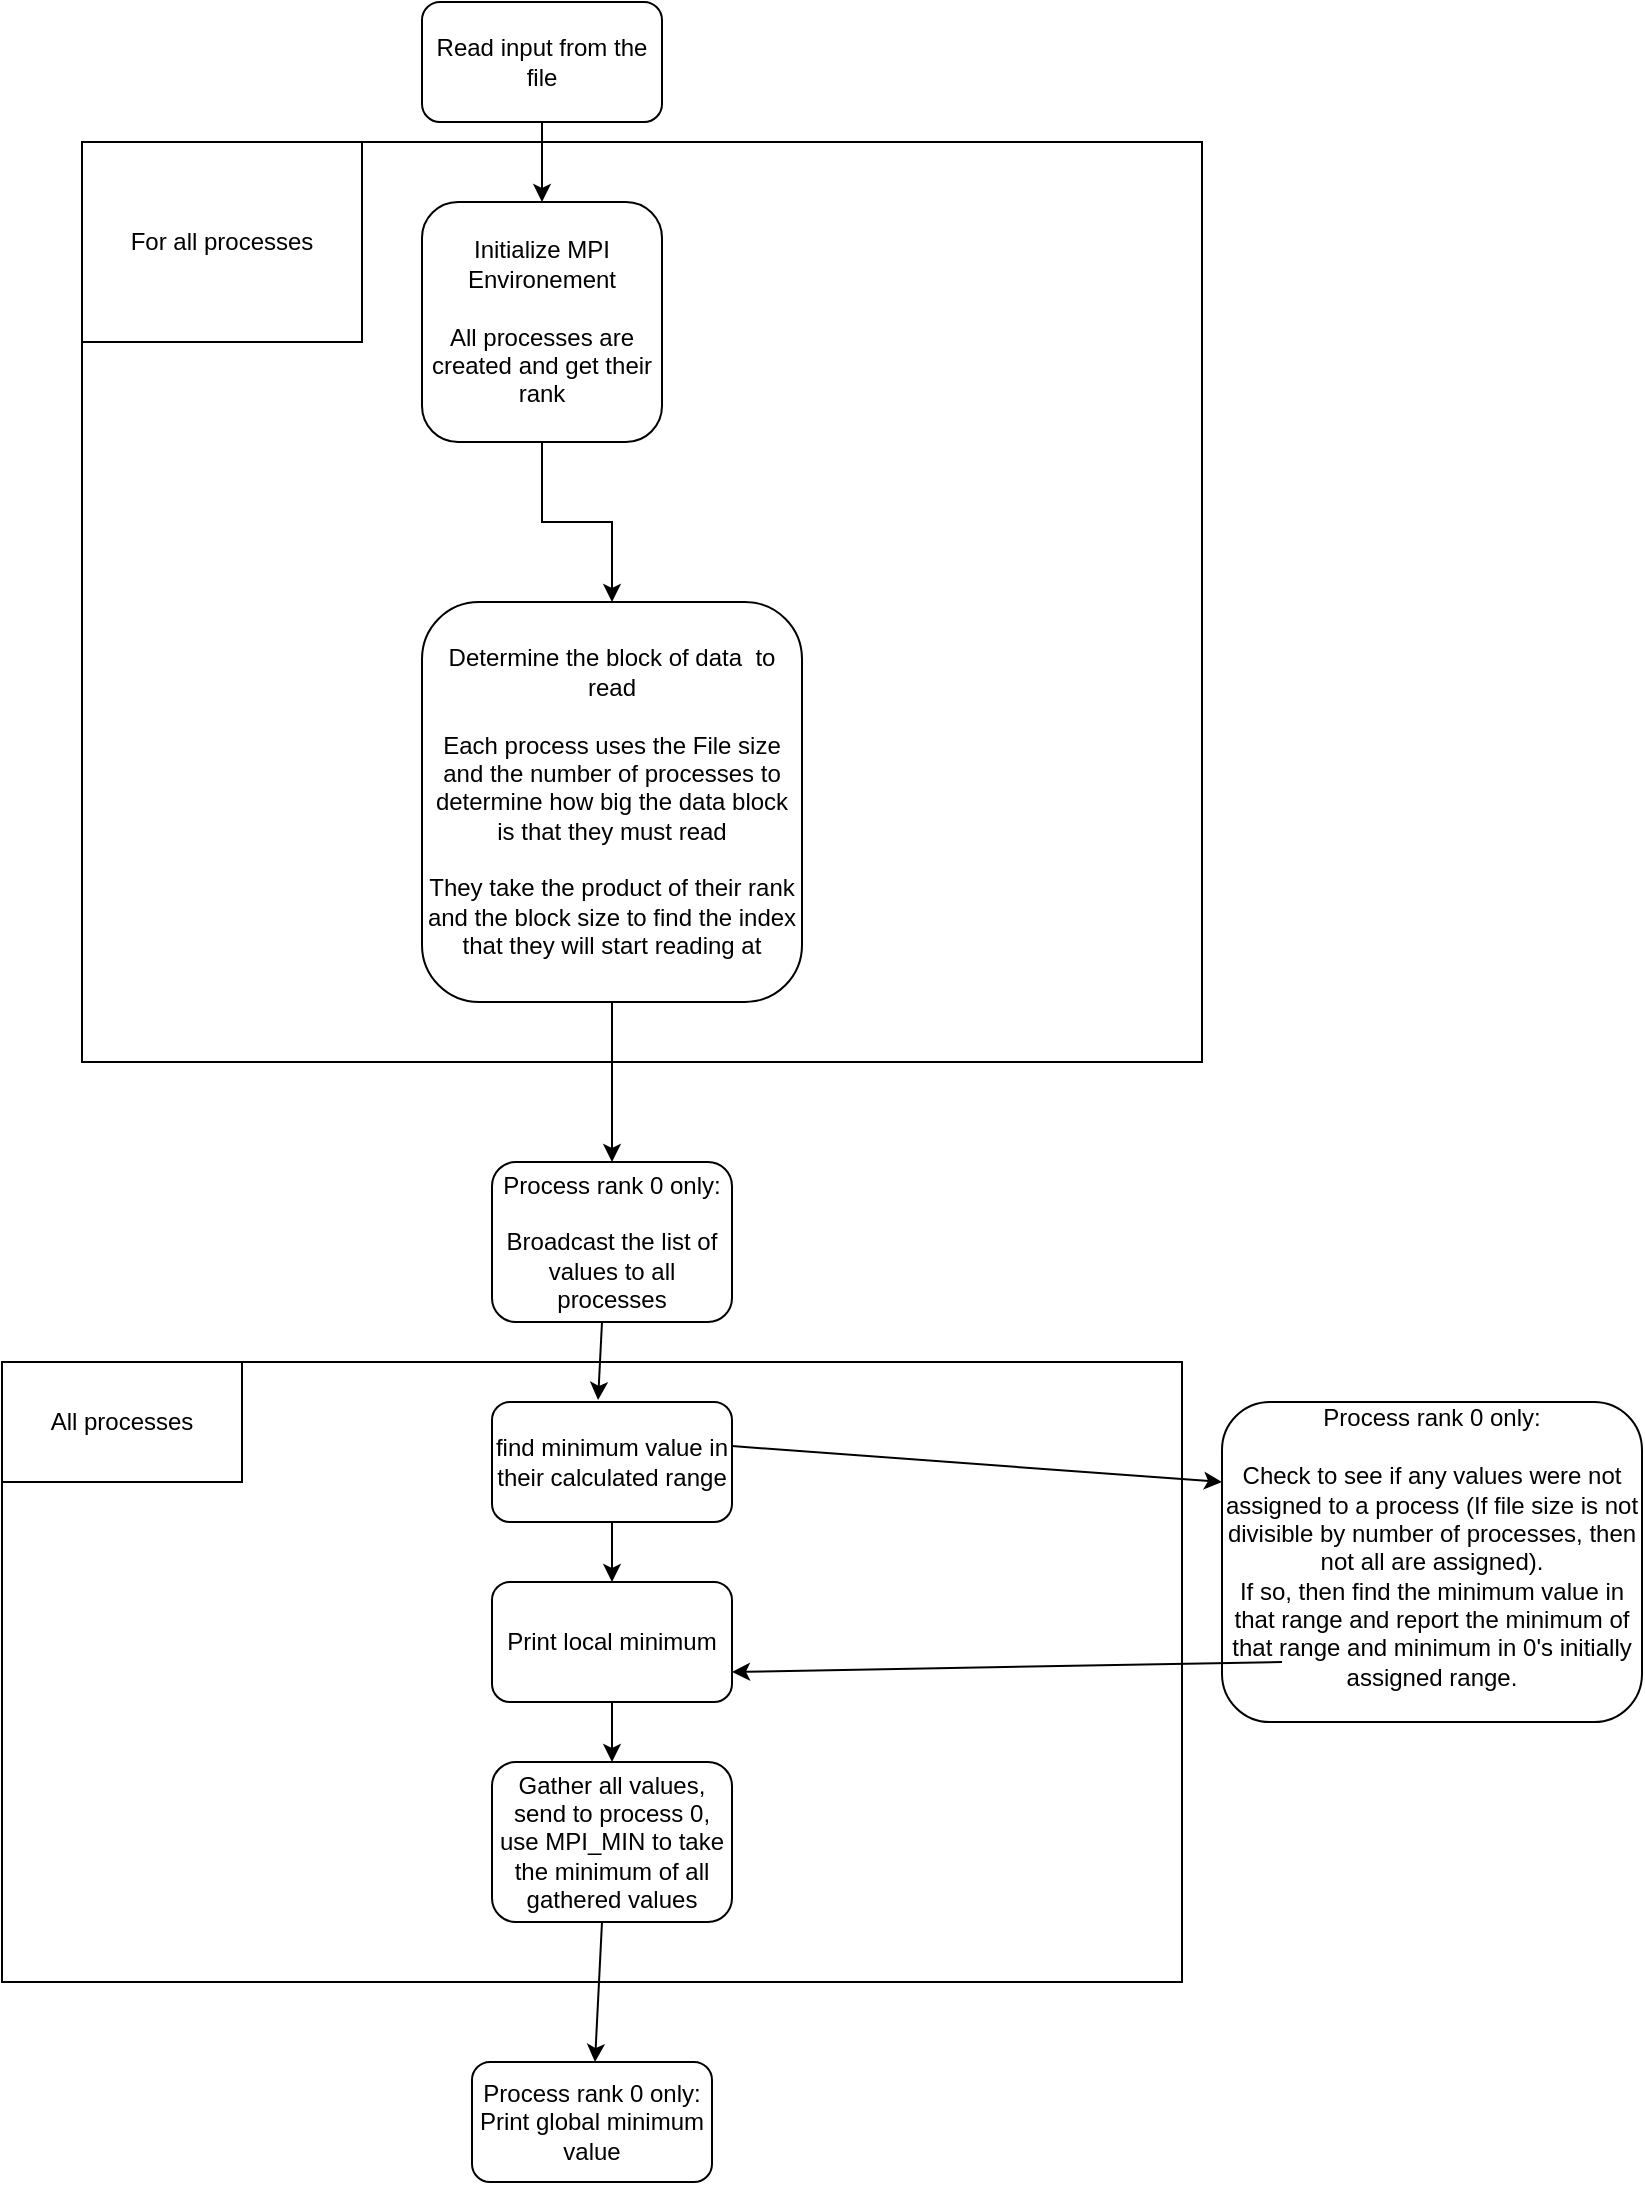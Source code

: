 <mxfile version="12.7.9" type="github">
  <diagram id="C5RBs43oDa-KdzZeNtuy" name="Page-1">
    <mxGraphModel dx="1182" dy="761" grid="1" gridSize="10" guides="1" tooltips="1" connect="1" arrows="1" fold="1" page="1" pageScale="1" pageWidth="850" pageHeight="1100" math="0" shadow="0">
      <root>
        <mxCell id="WIyWlLk6GJQsqaUBKTNV-0" />
        <mxCell id="WIyWlLk6GJQsqaUBKTNV-1" parent="WIyWlLk6GJQsqaUBKTNV-0" />
        <mxCell id="-yZFPAFeUE5YvdTN-0MW-6" value="" style="rounded=0;whiteSpace=wrap;html=1;" parent="WIyWlLk6GJQsqaUBKTNV-1" vertex="1">
          <mxGeometry x="60" y="100" width="560" height="460" as="geometry" />
        </mxCell>
        <mxCell id="-yZFPAFeUE5YvdTN-0MW-3" value="" style="edgeStyle=orthogonalEdgeStyle;rounded=0;orthogonalLoop=1;jettySize=auto;html=1;" parent="WIyWlLk6GJQsqaUBKTNV-1" source="-yZFPAFeUE5YvdTN-0MW-1" target="-yZFPAFeUE5YvdTN-0MW-2" edge="1">
          <mxGeometry relative="1" as="geometry" />
        </mxCell>
        <mxCell id="-yZFPAFeUE5YvdTN-0MW-1" value="Read input from the file" style="rounded=1;whiteSpace=wrap;html=1;" parent="WIyWlLk6GJQsqaUBKTNV-1" vertex="1">
          <mxGeometry x="230" y="30" width="120" height="60" as="geometry" />
        </mxCell>
        <mxCell id="-yZFPAFeUE5YvdTN-0MW-5" value="" style="edgeStyle=orthogonalEdgeStyle;rounded=0;orthogonalLoop=1;jettySize=auto;html=1;" parent="WIyWlLk6GJQsqaUBKTNV-1" source="-yZFPAFeUE5YvdTN-0MW-2" target="-yZFPAFeUE5YvdTN-0MW-4" edge="1">
          <mxGeometry relative="1" as="geometry" />
        </mxCell>
        <mxCell id="-yZFPAFeUE5YvdTN-0MW-2" value="&lt;div&gt;Initialize MPI Environement&lt;/div&gt;&lt;div&gt;&lt;br&gt;&lt;/div&gt;&lt;div&gt;All processes are created and get their rank&lt;br&gt;&lt;/div&gt;" style="rounded=1;whiteSpace=wrap;html=1;" parent="WIyWlLk6GJQsqaUBKTNV-1" vertex="1">
          <mxGeometry x="230" y="130" width="120" height="120" as="geometry" />
        </mxCell>
        <mxCell id="-yZFPAFeUE5YvdTN-0MW-4" value="&lt;div&gt;Determine the block of data&amp;nbsp; to read&lt;/div&gt;&lt;div&gt;&lt;br&gt;&lt;/div&gt;&lt;div&gt;Each process uses the File size and the number of processes to determine how big the data block is that they must read&lt;br&gt;&lt;/div&gt;&lt;div&gt;&lt;br&gt;&lt;/div&gt;&lt;div&gt;They take the product of their rank and the block size to find the index that they will start reading at&lt;br&gt;&lt;/div&gt;" style="rounded=1;whiteSpace=wrap;html=1;" parent="WIyWlLk6GJQsqaUBKTNV-1" vertex="1">
          <mxGeometry x="230" y="330" width="190" height="200" as="geometry" />
        </mxCell>
        <mxCell id="-yZFPAFeUE5YvdTN-0MW-7" value="For all processes" style="rounded=0;whiteSpace=wrap;html=1;" parent="WIyWlLk6GJQsqaUBKTNV-1" vertex="1">
          <mxGeometry x="60" y="100" width="140" height="100" as="geometry" />
        </mxCell>
        <mxCell id="-yZFPAFeUE5YvdTN-0MW-8" value="&lt;div&gt;Process rank 0 only:&lt;/div&gt;&lt;div&gt;&lt;br&gt;&lt;/div&gt;&lt;div&gt;Broadcast the list of values to all processes&lt;br&gt;&lt;/div&gt;" style="rounded=1;whiteSpace=wrap;html=1;" parent="WIyWlLk6GJQsqaUBKTNV-1" vertex="1">
          <mxGeometry x="265" y="610" width="120" height="80" as="geometry" />
        </mxCell>
        <mxCell id="-yZFPAFeUE5YvdTN-0MW-9" value="" style="endArrow=classic;html=1;entryX=0.5;entryY=0;entryDx=0;entryDy=0;exitX=0.5;exitY=1;exitDx=0;exitDy=0;" parent="WIyWlLk6GJQsqaUBKTNV-1" source="-yZFPAFeUE5YvdTN-0MW-4" target="-yZFPAFeUE5YvdTN-0MW-8" edge="1">
          <mxGeometry width="50" height="50" relative="1" as="geometry">
            <mxPoint x="320" y="530" as="sourcePoint" />
            <mxPoint x="323" y="600" as="targetPoint" />
          </mxGeometry>
        </mxCell>
        <mxCell id="-yZFPAFeUE5YvdTN-0MW-11" value="" style="rounded=0;whiteSpace=wrap;html=1;" parent="WIyWlLk6GJQsqaUBKTNV-1" vertex="1">
          <mxGeometry x="20" y="710" width="590" height="310" as="geometry" />
        </mxCell>
        <mxCell id="-yZFPAFeUE5YvdTN-0MW-12" value="All processes" style="rounded=0;whiteSpace=wrap;html=1;" parent="WIyWlLk6GJQsqaUBKTNV-1" vertex="1">
          <mxGeometry x="20" y="710" width="120" height="60" as="geometry" />
        </mxCell>
        <mxCell id="-yZFPAFeUE5YvdTN-0MW-14" value="find minimum value in their calculated range" style="rounded=1;whiteSpace=wrap;html=1;" parent="WIyWlLk6GJQsqaUBKTNV-1" vertex="1">
          <mxGeometry x="265" y="730" width="120" height="60" as="geometry" />
        </mxCell>
        <mxCell id="-yZFPAFeUE5YvdTN-0MW-17" value="" style="endArrow=classic;html=1;entryX=0.442;entryY=-0.017;entryDx=0;entryDy=0;entryPerimeter=0;" parent="WIyWlLk6GJQsqaUBKTNV-1" target="-yZFPAFeUE5YvdTN-0MW-14" edge="1">
          <mxGeometry width="50" height="50" relative="1" as="geometry">
            <mxPoint x="320" y="690" as="sourcePoint" />
            <mxPoint x="370" y="640" as="targetPoint" />
          </mxGeometry>
        </mxCell>
        <mxCell id="-yZFPAFeUE5YvdTN-0MW-19" value="Gather all values, send to process 0, use MPI_MIN to take the minimum of all gathered values" style="rounded=1;whiteSpace=wrap;html=1;" parent="WIyWlLk6GJQsqaUBKTNV-1" vertex="1">
          <mxGeometry x="265" y="910" width="120" height="80" as="geometry" />
        </mxCell>
        <mxCell id="-yZFPAFeUE5YvdTN-0MW-21" value="Print local minimum" style="rounded=1;whiteSpace=wrap;html=1;" parent="WIyWlLk6GJQsqaUBKTNV-1" vertex="1">
          <mxGeometry x="265" y="820" width="120" height="60" as="geometry" />
        </mxCell>
        <mxCell id="-yZFPAFeUE5YvdTN-0MW-22" value="" style="endArrow=classic;html=1;entryX=0.5;entryY=0;entryDx=0;entryDy=0;exitX=0.5;exitY=1;exitDx=0;exitDy=0;" parent="WIyWlLk6GJQsqaUBKTNV-1" source="-yZFPAFeUE5YvdTN-0MW-14" target="-yZFPAFeUE5YvdTN-0MW-21" edge="1">
          <mxGeometry width="50" height="50" relative="1" as="geometry">
            <mxPoint x="320" y="790" as="sourcePoint" />
            <mxPoint x="370" y="740" as="targetPoint" />
          </mxGeometry>
        </mxCell>
        <mxCell id="-yZFPAFeUE5YvdTN-0MW-23" value="" style="endArrow=classic;html=1;entryX=0.5;entryY=0;entryDx=0;entryDy=0;exitX=0.5;exitY=1;exitDx=0;exitDy=0;" parent="WIyWlLk6GJQsqaUBKTNV-1" source="-yZFPAFeUE5YvdTN-0MW-21" target="-yZFPAFeUE5YvdTN-0MW-19" edge="1">
          <mxGeometry width="50" height="50" relative="1" as="geometry">
            <mxPoint x="490" y="790" as="sourcePoint" />
            <mxPoint x="540" y="740" as="targetPoint" />
          </mxGeometry>
        </mxCell>
        <mxCell id="-yZFPAFeUE5YvdTN-0MW-24" value="&lt;div&gt;Process rank 0 only:&lt;/div&gt;&lt;div&gt;&lt;br&gt;&lt;/div&gt;&lt;div&gt;Check to see if any values were not assigned to a process (If file size is not divisible by number of processes, then not all are assigned).&lt;/div&gt;&lt;div&gt;If so, then find the minimum value in that range and report the minimum of that range and minimum in 0&#39;s initially assigned range.&lt;br&gt;&lt;/div&gt;&lt;div&gt;&lt;br&gt;&lt;/div&gt;" style="rounded=1;whiteSpace=wrap;html=1;" parent="WIyWlLk6GJQsqaUBKTNV-1" vertex="1">
          <mxGeometry x="630" y="730" width="210" height="160" as="geometry" />
        </mxCell>
        <mxCell id="-yZFPAFeUE5YvdTN-0MW-25" value="" style="endArrow=classic;html=1;exitX=1;exitY=0.367;exitDx=0;exitDy=0;exitPerimeter=0;entryX=0;entryY=0.25;entryDx=0;entryDy=0;" parent="WIyWlLk6GJQsqaUBKTNV-1" source="-yZFPAFeUE5YvdTN-0MW-14" target="-yZFPAFeUE5YvdTN-0MW-24" edge="1">
          <mxGeometry width="50" height="50" relative="1" as="geometry">
            <mxPoint x="390" y="750" as="sourcePoint" />
            <mxPoint x="440" y="700" as="targetPoint" />
          </mxGeometry>
        </mxCell>
        <mxCell id="-yZFPAFeUE5YvdTN-0MW-26" value="" style="endArrow=classic;html=1;entryX=1;entryY=0.75;entryDx=0;entryDy=0;" parent="WIyWlLk6GJQsqaUBKTNV-1" target="-yZFPAFeUE5YvdTN-0MW-21" edge="1">
          <mxGeometry width="50" height="50" relative="1" as="geometry">
            <mxPoint x="660" y="860" as="sourcePoint" />
            <mxPoint x="710" y="810" as="targetPoint" />
          </mxGeometry>
        </mxCell>
        <mxCell id="-yZFPAFeUE5YvdTN-0MW-27" value="" style="endArrow=classic;html=1;" parent="WIyWlLk6GJQsqaUBKTNV-1" target="-yZFPAFeUE5YvdTN-0MW-28" edge="1">
          <mxGeometry width="50" height="50" relative="1" as="geometry">
            <mxPoint x="320" y="990" as="sourcePoint" />
            <mxPoint x="320" y="1070" as="targetPoint" />
          </mxGeometry>
        </mxCell>
        <mxCell id="-yZFPAFeUE5YvdTN-0MW-28" value="&lt;div&gt;Process rank 0 only:&lt;/div&gt;&lt;div&gt;Print global minimum value&lt;br&gt;&lt;/div&gt;" style="rounded=1;whiteSpace=wrap;html=1;" parent="WIyWlLk6GJQsqaUBKTNV-1" vertex="1">
          <mxGeometry x="255" y="1060" width="120" height="60" as="geometry" />
        </mxCell>
      </root>
    </mxGraphModel>
  </diagram>
</mxfile>
